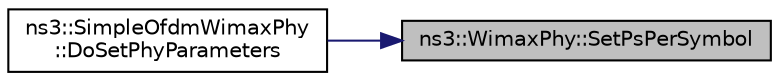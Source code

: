 digraph "ns3::WimaxPhy::SetPsPerSymbol"
{
 // LATEX_PDF_SIZE
  edge [fontname="Helvetica",fontsize="10",labelfontname="Helvetica",labelfontsize="10"];
  node [fontname="Helvetica",fontsize="10",shape=record];
  rankdir="RL";
  Node1 [label="ns3::WimaxPhy::SetPsPerSymbol",height=0.2,width=0.4,color="black", fillcolor="grey75", style="filled", fontcolor="black",tooltip="set the number of physical slots per symbol"];
  Node1 -> Node2 [dir="back",color="midnightblue",fontsize="10",style="solid",fontname="Helvetica"];
  Node2 [label="ns3::SimpleOfdmWimaxPhy\l::DoSetPhyParameters",height=0.2,width=0.4,color="black", fillcolor="white", style="filled",URL="$classns3_1_1_simple_ofdm_wimax_phy.html#a4040031e0195e01fe0117a3da514597e",tooltip="Set Phy parameters."];
}

